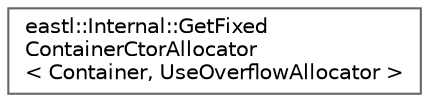 digraph "类继承关系图"
{
 // LATEX_PDF_SIZE
  bgcolor="transparent";
  edge [fontname=Helvetica,fontsize=10,labelfontname=Helvetica,labelfontsize=10];
  node [fontname=Helvetica,fontsize=10,shape=box,height=0.2,width=0.4];
  rankdir="LR";
  Node0 [id="Node000000",label="eastl::Internal::GetFixed\lContainerCtorAllocator\l\< Container, UseOverflowAllocator \>",height=0.2,width=0.4,color="grey40", fillcolor="white", style="filled",URL="$structeastl_1_1_internal_1_1_get_fixed_container_ctor_allocator.html",tooltip=" "];
}
